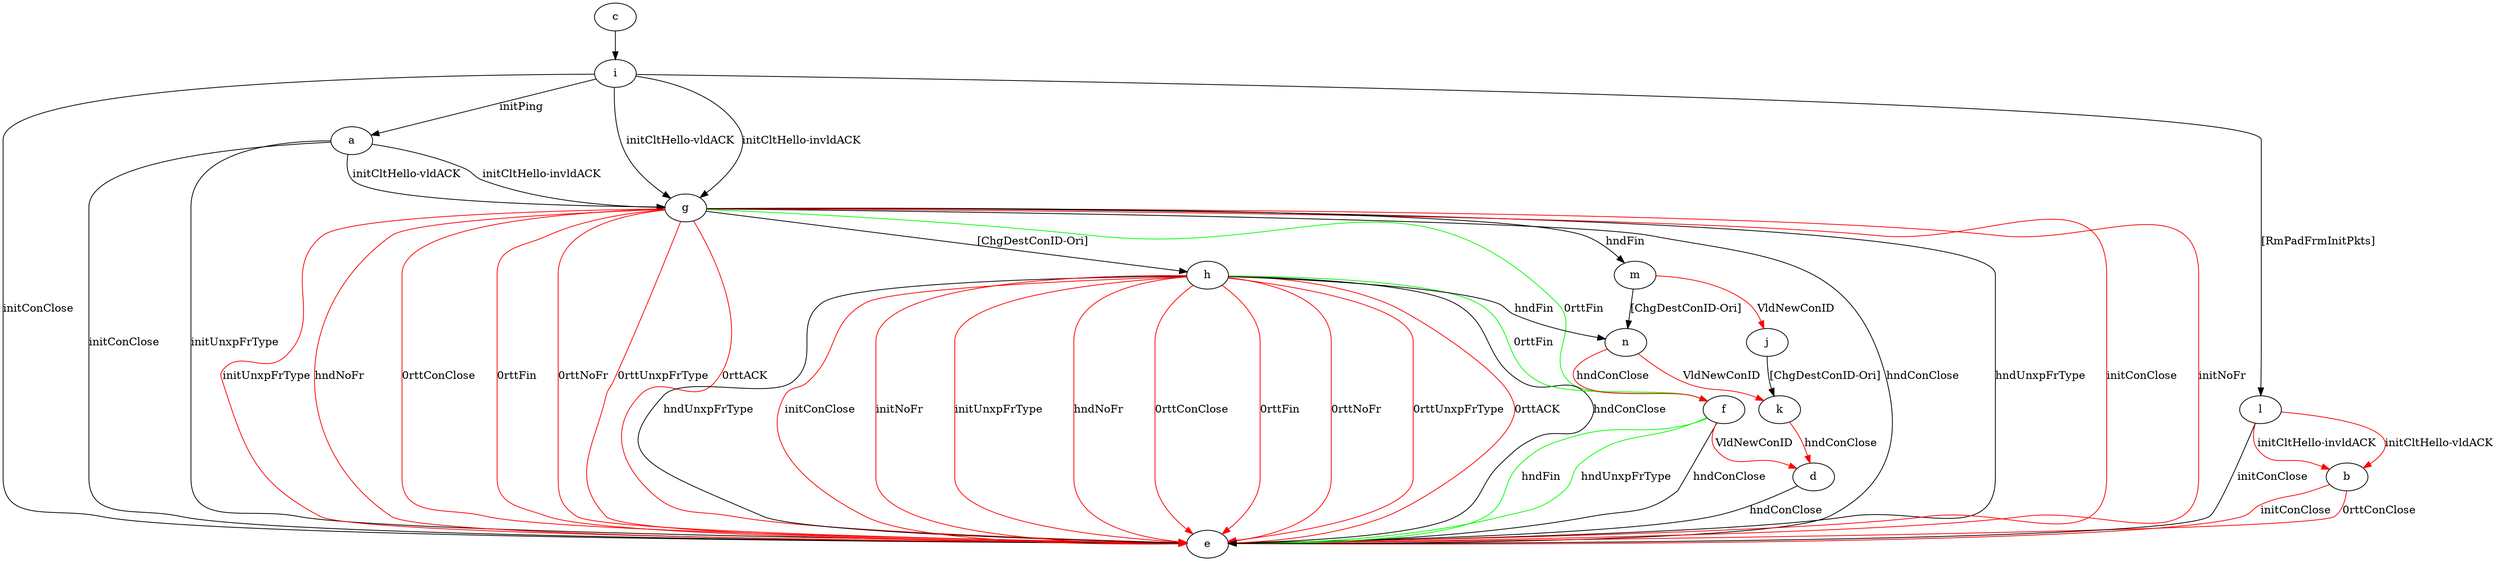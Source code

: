 digraph "" {
	a -> e	[key=0,
		label="initConClose "];
	a -> e	[key=1,
		label="initUnxpFrType "];
	a -> g	[key=0,
		label="initCltHello-vldACK "];
	a -> g	[key=1,
		label="initCltHello-invldACK "];
	b -> e	[key=0,
		color=red,
		label="initConClose "];
	b -> e	[key=1,
		color=red,
		label="0rttConClose "];
	c -> i	[key=0];
	d -> e	[key=0,
		label="hndConClose "];
	f -> d	[key=0,
		color=red,
		label="VldNewConID "];
	f -> e	[key=0,
		label="hndConClose "];
	f -> e	[key=1,
		color=green,
		label="hndFin "];
	f -> e	[key=2,
		color=green,
		label="hndUnxpFrType "];
	g -> e	[key=0,
		label="hndConClose "];
	g -> e	[key=1,
		label="hndUnxpFrType "];
	g -> e	[key=2,
		color=red,
		label="initConClose "];
	g -> e	[key=3,
		color=red,
		label="initNoFr "];
	g -> e	[key=4,
		color=red,
		label="initUnxpFrType "];
	g -> e	[key=5,
		color=red,
		label="hndNoFr "];
	g -> e	[key=6,
		color=red,
		label="0rttConClose "];
	g -> e	[key=7,
		color=red,
		label="0rttFin "];
	g -> e	[key=8,
		color=red,
		label="0rttNoFr "];
	g -> e	[key=9,
		color=red,
		label="0rttUnxpFrType "];
	g -> e	[key=10,
		color=red,
		label="0rttACK "];
	g -> f	[key=0,
		color=green,
		label="0rttFin "];
	g -> h	[key=0,
		label="[ChgDestConID-Ori] "];
	g -> m	[key=0,
		label="hndFin "];
	h -> e	[key=0,
		label="hndConClose "];
	h -> e	[key=1,
		label="hndUnxpFrType "];
	h -> e	[key=2,
		color=red,
		label="initConClose "];
	h -> e	[key=3,
		color=red,
		label="initNoFr "];
	h -> e	[key=4,
		color=red,
		label="initUnxpFrType "];
	h -> e	[key=5,
		color=red,
		label="hndNoFr "];
	h -> e	[key=6,
		color=red,
		label="0rttConClose "];
	h -> e	[key=7,
		color=red,
		label="0rttFin "];
	h -> e	[key=8,
		color=red,
		label="0rttNoFr "];
	h -> e	[key=9,
		color=red,
		label="0rttUnxpFrType "];
	h -> e	[key=10,
		color=red,
		label="0rttACK "];
	h -> f	[key=0,
		color=green,
		label="0rttFin "];
	h -> n	[key=0,
		label="hndFin "];
	i -> a	[key=0,
		label="initPing "];
	i -> e	[key=0,
		label="initConClose "];
	i -> g	[key=0,
		label="initCltHello-vldACK "];
	i -> g	[key=1,
		label="initCltHello-invldACK "];
	i -> l	[key=0,
		label="[RmPadFrmInitPkts] "];
	j -> k	[key=0,
		label="[ChgDestConID-Ori] "];
	k -> d	[key=0,
		color=red,
		label="hndConClose "];
	l -> b	[key=0,
		color=red,
		label="initCltHello-vldACK "];
	l -> b	[key=1,
		color=red,
		label="initCltHello-invldACK "];
	l -> e	[key=0,
		label="initConClose "];
	m -> j	[key=0,
		color=red,
		label="VldNewConID "];
	m -> n	[key=0,
		label="[ChgDestConID-Ori] "];
	n -> f	[key=0,
		color=red,
		label="hndConClose "];
	n -> k	[key=0,
		color=red,
		label="VldNewConID "];
}
